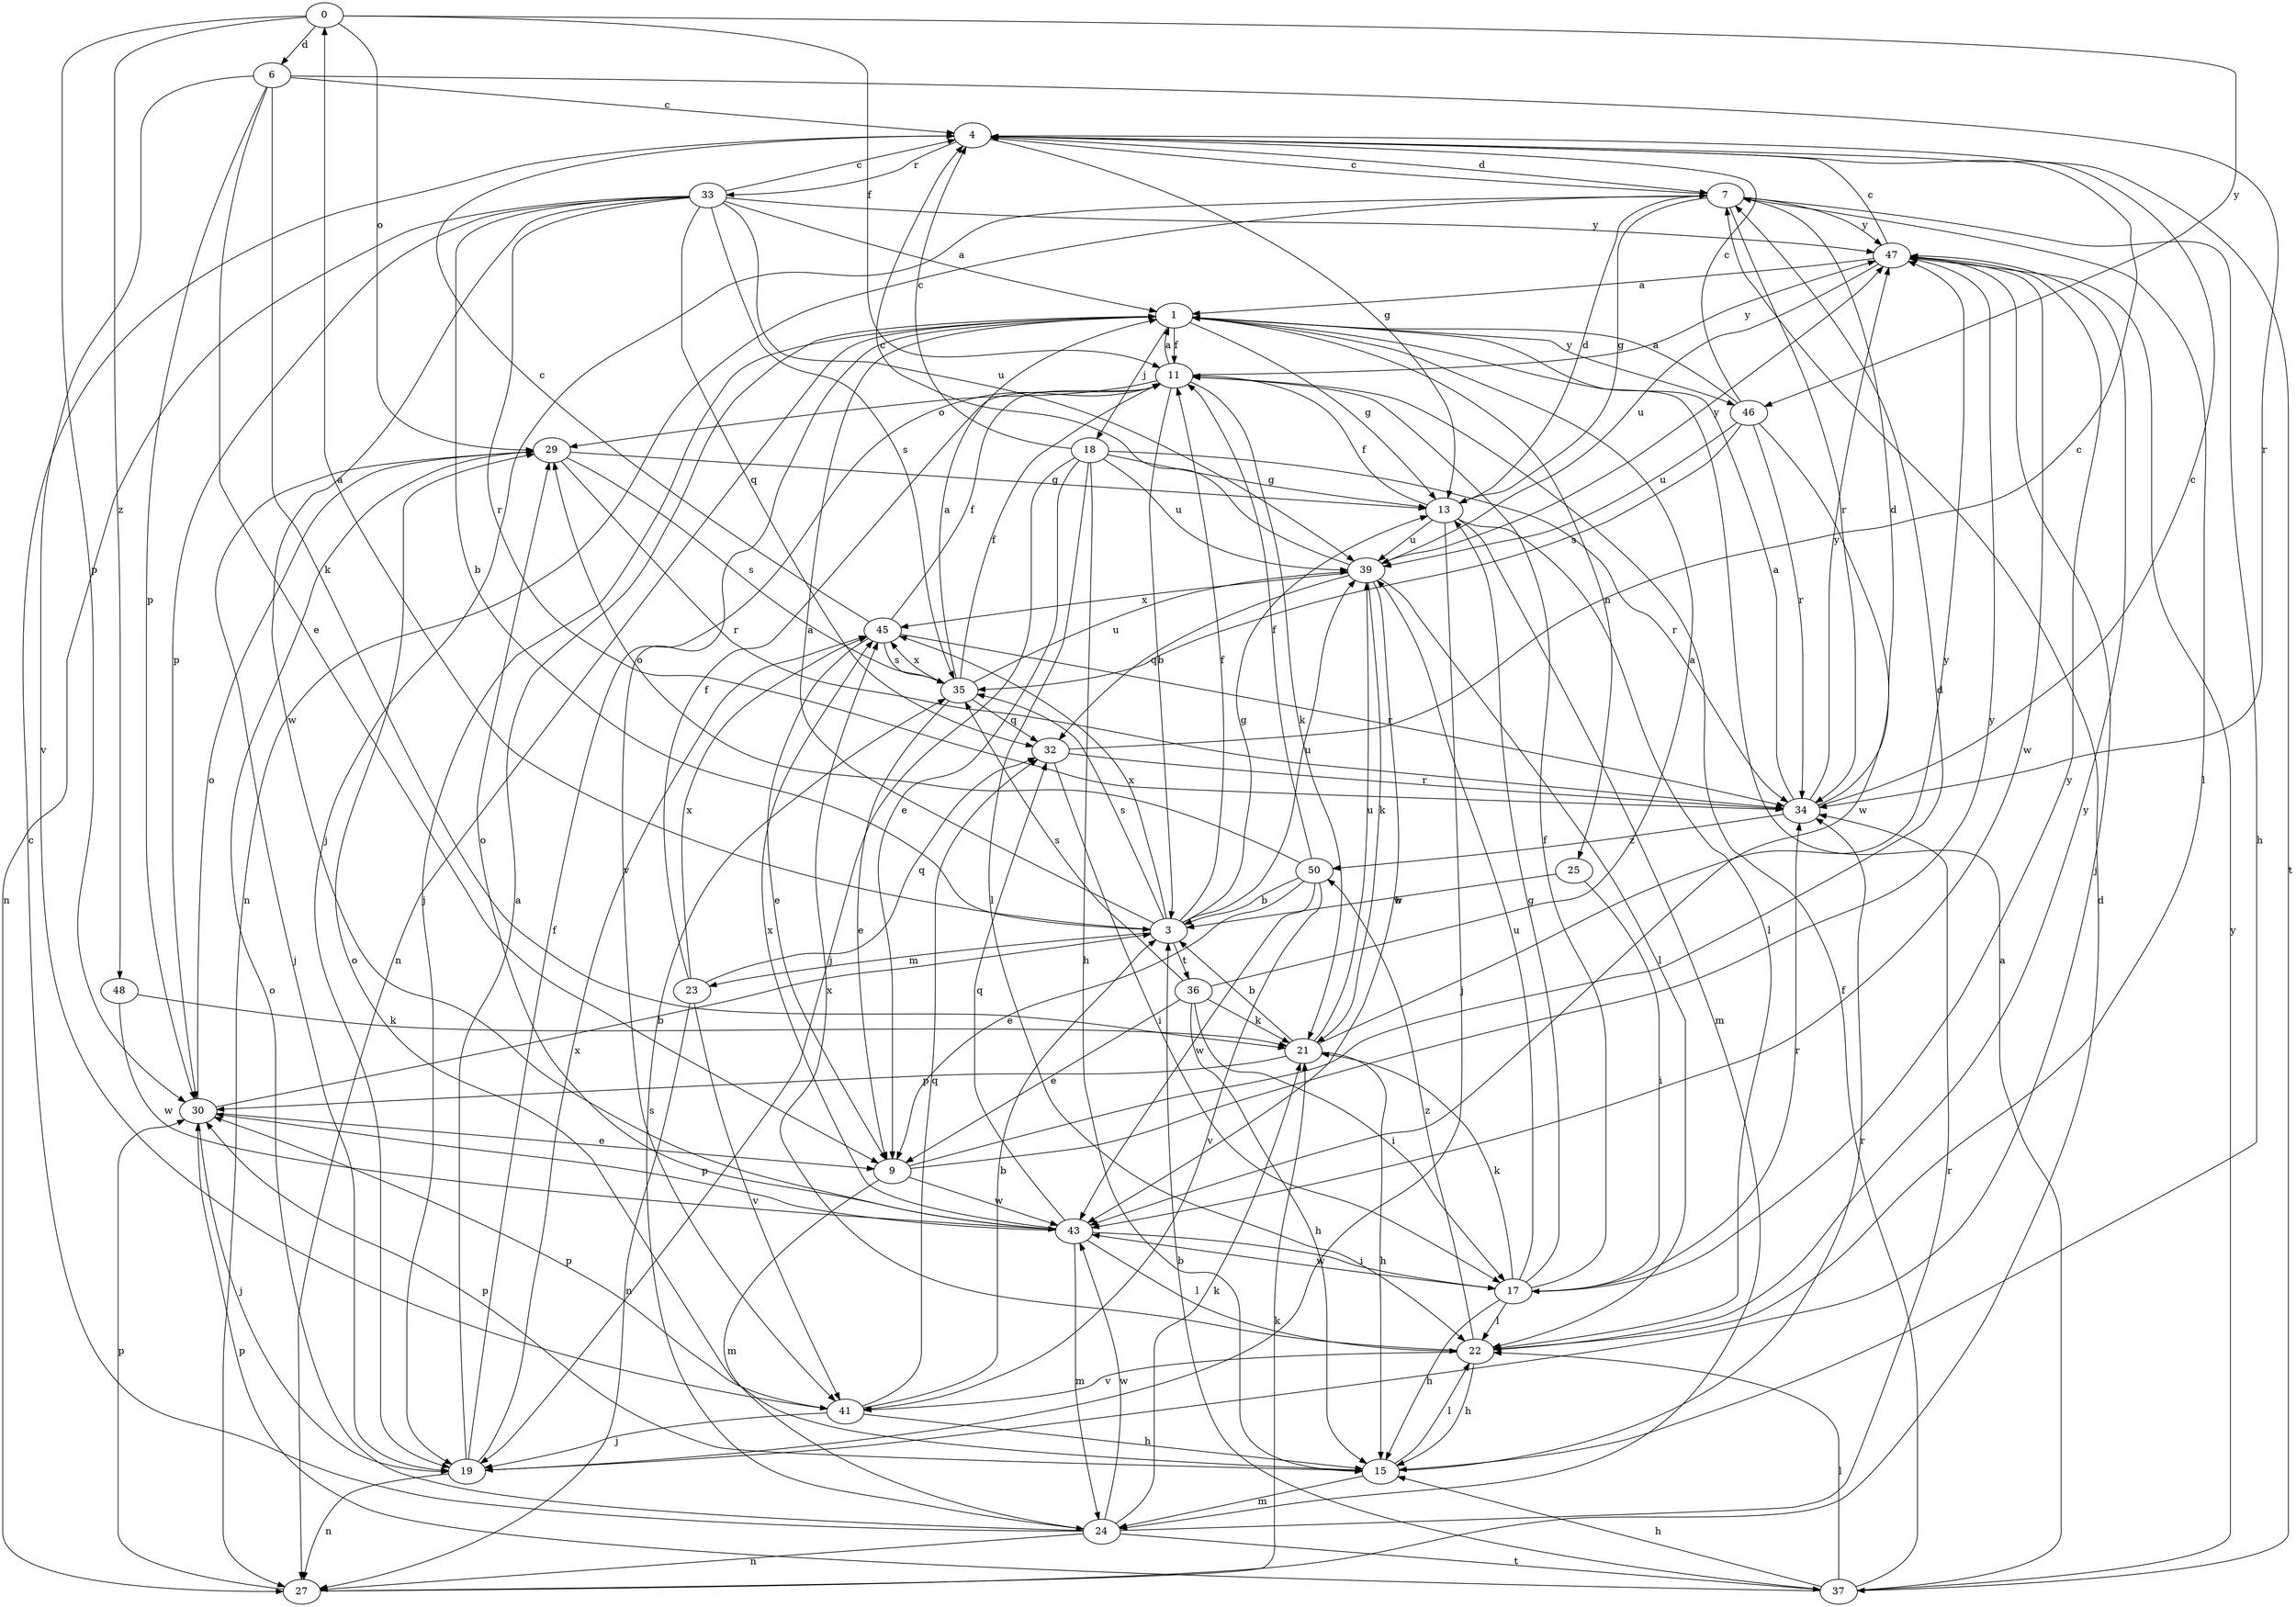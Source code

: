 strict digraph  {
0;
1;
3;
4;
6;
7;
9;
11;
13;
15;
17;
18;
19;
21;
22;
23;
24;
25;
27;
29;
30;
32;
33;
34;
35;
36;
37;
39;
41;
43;
45;
46;
47;
48;
50;
0 -> 6  [label=d];
0 -> 11  [label=f];
0 -> 29  [label=o];
0 -> 30  [label=p];
0 -> 46  [label=y];
0 -> 48  [label=z];
1 -> 11  [label=f];
1 -> 13  [label=g];
1 -> 18  [label=j];
1 -> 19  [label=j];
1 -> 25  [label=n];
1 -> 27  [label=n];
1 -> 41  [label=v];
1 -> 46  [label=y];
3 -> 0  [label=a];
3 -> 1  [label=a];
3 -> 11  [label=f];
3 -> 13  [label=g];
3 -> 23  [label=m];
3 -> 35  [label=s];
3 -> 36  [label=t];
3 -> 39  [label=u];
3 -> 45  [label=x];
4 -> 7  [label=d];
4 -> 13  [label=g];
4 -> 33  [label=r];
4 -> 37  [label=t];
6 -> 4  [label=c];
6 -> 9  [label=e];
6 -> 21  [label=k];
6 -> 30  [label=p];
6 -> 34  [label=r];
6 -> 41  [label=v];
7 -> 4  [label=c];
7 -> 13  [label=g];
7 -> 15  [label=h];
7 -> 19  [label=j];
7 -> 22  [label=l];
7 -> 27  [label=n];
7 -> 34  [label=r];
7 -> 47  [label=y];
9 -> 7  [label=d];
9 -> 24  [label=m];
9 -> 43  [label=w];
9 -> 47  [label=y];
11 -> 1  [label=a];
11 -> 3  [label=b];
11 -> 21  [label=k];
11 -> 29  [label=o];
11 -> 47  [label=y];
13 -> 7  [label=d];
13 -> 11  [label=f];
13 -> 19  [label=j];
13 -> 22  [label=l];
13 -> 24  [label=m];
13 -> 39  [label=u];
15 -> 22  [label=l];
15 -> 24  [label=m];
15 -> 29  [label=o];
15 -> 30  [label=p];
15 -> 34  [label=r];
17 -> 11  [label=f];
17 -> 13  [label=g];
17 -> 15  [label=h];
17 -> 21  [label=k];
17 -> 22  [label=l];
17 -> 34  [label=r];
17 -> 39  [label=u];
17 -> 43  [label=w];
17 -> 47  [label=y];
18 -> 4  [label=c];
18 -> 9  [label=e];
18 -> 13  [label=g];
18 -> 15  [label=h];
18 -> 19  [label=j];
18 -> 22  [label=l];
18 -> 34  [label=r];
18 -> 39  [label=u];
19 -> 1  [label=a];
19 -> 11  [label=f];
19 -> 27  [label=n];
19 -> 45  [label=x];
21 -> 3  [label=b];
21 -> 15  [label=h];
21 -> 30  [label=p];
21 -> 39  [label=u];
21 -> 47  [label=y];
22 -> 15  [label=h];
22 -> 41  [label=v];
22 -> 45  [label=x];
22 -> 47  [label=y];
22 -> 50  [label=z];
23 -> 11  [label=f];
23 -> 27  [label=n];
23 -> 32  [label=q];
23 -> 41  [label=v];
23 -> 45  [label=x];
24 -> 4  [label=c];
24 -> 21  [label=k];
24 -> 27  [label=n];
24 -> 29  [label=o];
24 -> 34  [label=r];
24 -> 35  [label=s];
24 -> 37  [label=t];
24 -> 43  [label=w];
25 -> 3  [label=b];
25 -> 17  [label=i];
27 -> 7  [label=d];
27 -> 21  [label=k];
27 -> 30  [label=p];
29 -> 13  [label=g];
29 -> 19  [label=j];
29 -> 34  [label=r];
29 -> 35  [label=s];
30 -> 3  [label=b];
30 -> 9  [label=e];
30 -> 19  [label=j];
30 -> 29  [label=o];
32 -> 4  [label=c];
32 -> 17  [label=i];
32 -> 34  [label=r];
33 -> 1  [label=a];
33 -> 3  [label=b];
33 -> 4  [label=c];
33 -> 27  [label=n];
33 -> 30  [label=p];
33 -> 32  [label=q];
33 -> 34  [label=r];
33 -> 35  [label=s];
33 -> 39  [label=u];
33 -> 43  [label=w];
33 -> 47  [label=y];
34 -> 1  [label=a];
34 -> 4  [label=c];
34 -> 7  [label=d];
34 -> 47  [label=y];
34 -> 50  [label=z];
35 -> 1  [label=a];
35 -> 9  [label=e];
35 -> 11  [label=f];
35 -> 32  [label=q];
35 -> 39  [label=u];
35 -> 45  [label=x];
36 -> 1  [label=a];
36 -> 9  [label=e];
36 -> 15  [label=h];
36 -> 17  [label=i];
36 -> 21  [label=k];
36 -> 35  [label=s];
37 -> 1  [label=a];
37 -> 3  [label=b];
37 -> 11  [label=f];
37 -> 15  [label=h];
37 -> 22  [label=l];
37 -> 30  [label=p];
37 -> 47  [label=y];
39 -> 4  [label=c];
39 -> 21  [label=k];
39 -> 22  [label=l];
39 -> 32  [label=q];
39 -> 43  [label=w];
39 -> 45  [label=x];
39 -> 47  [label=y];
41 -> 3  [label=b];
41 -> 15  [label=h];
41 -> 19  [label=j];
41 -> 30  [label=p];
41 -> 32  [label=q];
43 -> 17  [label=i];
43 -> 22  [label=l];
43 -> 24  [label=m];
43 -> 29  [label=o];
43 -> 30  [label=p];
43 -> 32  [label=q];
43 -> 45  [label=x];
45 -> 4  [label=c];
45 -> 9  [label=e];
45 -> 11  [label=f];
45 -> 34  [label=r];
45 -> 35  [label=s];
46 -> 1  [label=a];
46 -> 4  [label=c];
46 -> 34  [label=r];
46 -> 35  [label=s];
46 -> 39  [label=u];
46 -> 43  [label=w];
47 -> 1  [label=a];
47 -> 4  [label=c];
47 -> 19  [label=j];
47 -> 39  [label=u];
47 -> 43  [label=w];
48 -> 21  [label=k];
48 -> 43  [label=w];
50 -> 3  [label=b];
50 -> 9  [label=e];
50 -> 11  [label=f];
50 -> 29  [label=o];
50 -> 41  [label=v];
50 -> 43  [label=w];
}
